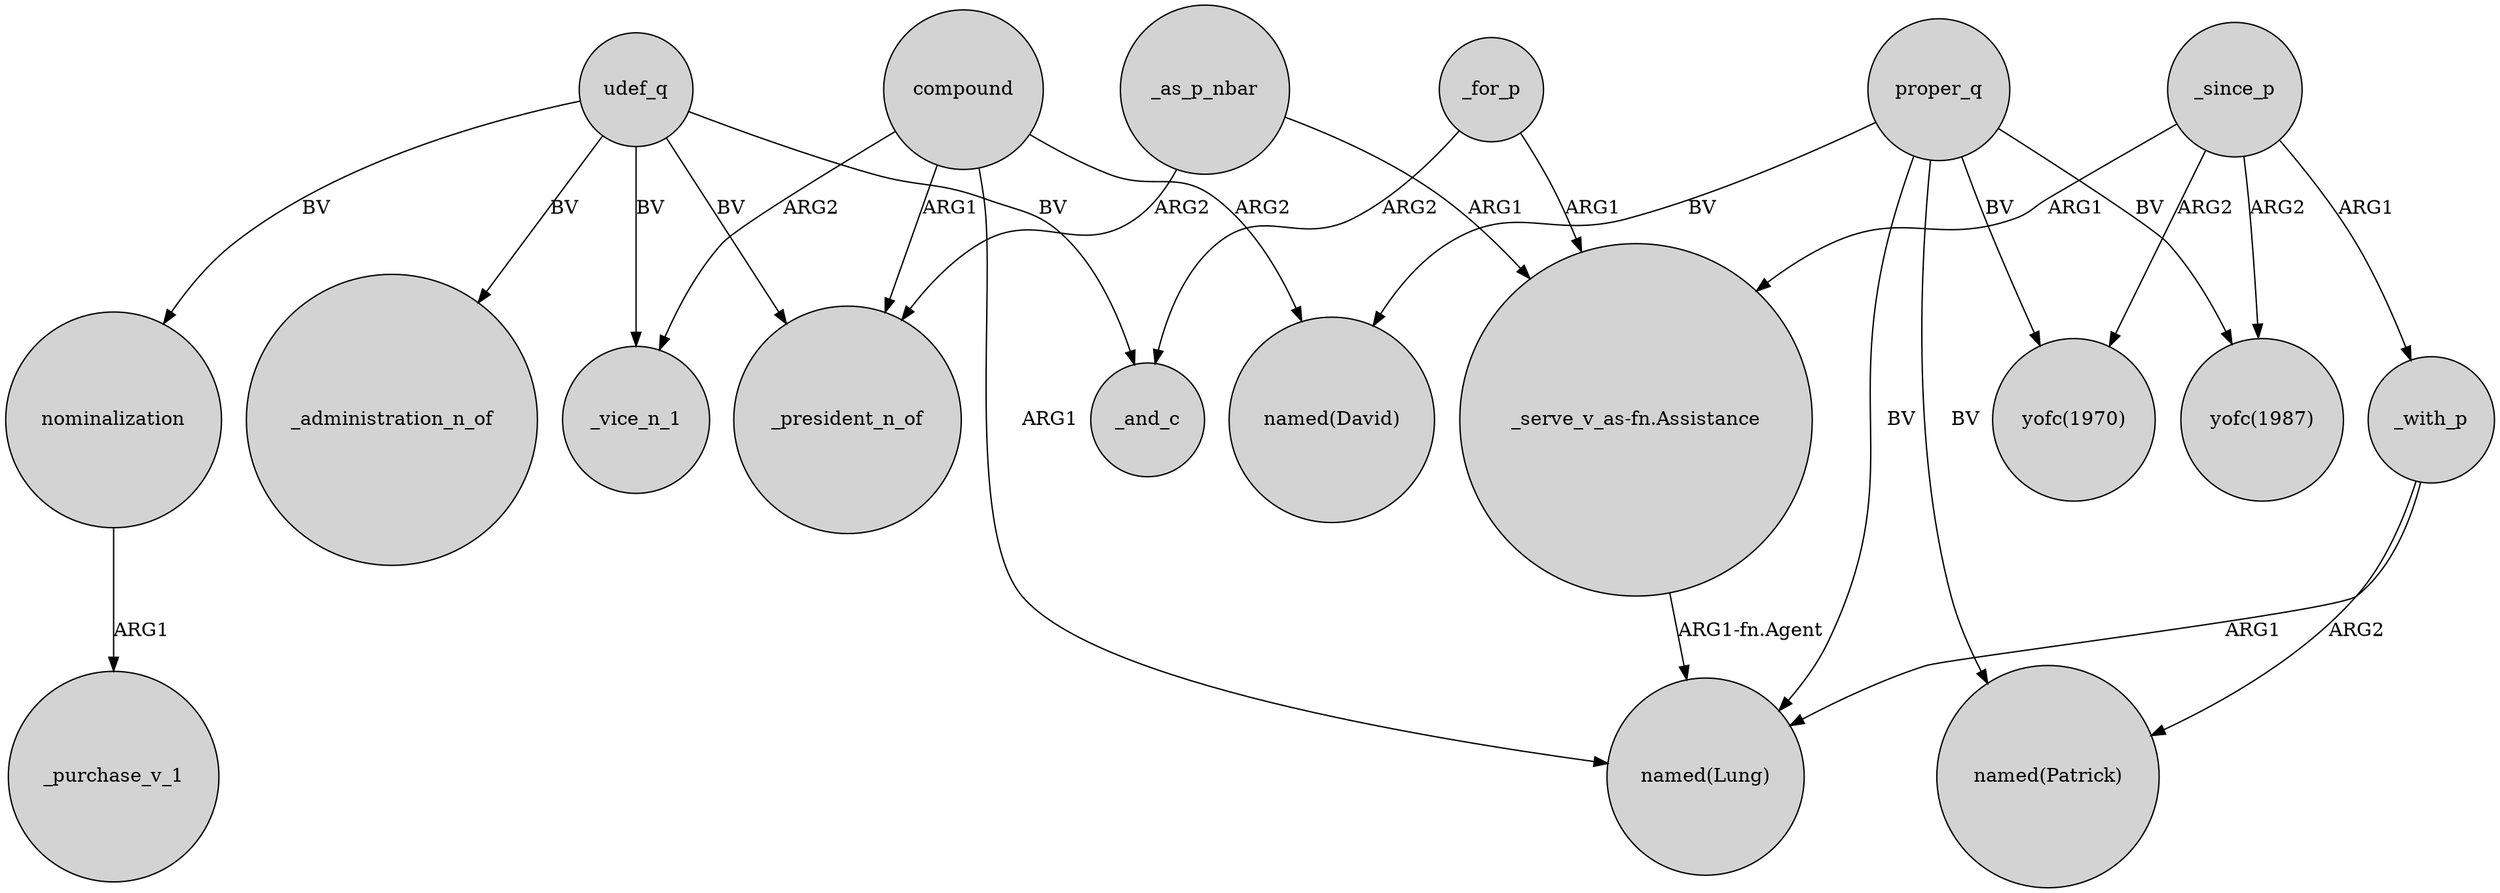 digraph {
	node [shape=circle style=filled]
	udef_q -> _administration_n_of [label=BV]
	compound -> _vice_n_1 [label=ARG2]
	_since_p -> _with_p [label=ARG1]
	"_serve_v_as-fn.Assistance" -> "named(Lung)" [label="ARG1-fn.Agent"]
	_as_p_nbar -> _president_n_of [label=ARG2]
	proper_q -> "yofc(1970)" [label=BV]
	nominalization -> _purchase_v_1 [label=ARG1]
	compound -> "named(Lung)" [label=ARG1]
	_for_p -> _and_c [label=ARG2]
	_since_p -> "_serve_v_as-fn.Assistance" [label=ARG1]
	udef_q -> _vice_n_1 [label=BV]
	_with_p -> "named(Patrick)" [label=ARG2]
	_since_p -> "yofc(1987)" [label=ARG2]
	compound -> _president_n_of [label=ARG1]
	udef_q -> _president_n_of [label=BV]
	proper_q -> "named(Patrick)" [label=BV]
	compound -> "named(David)" [label=ARG2]
	_as_p_nbar -> "_serve_v_as-fn.Assistance" [label=ARG1]
	udef_q -> nominalization [label=BV]
	proper_q -> "yofc(1987)" [label=BV]
	proper_q -> "named(Lung)" [label=BV]
	_since_p -> "yofc(1970)" [label=ARG2]
	_for_p -> "_serve_v_as-fn.Assistance" [label=ARG1]
	proper_q -> "named(David)" [label=BV]
	udef_q -> _and_c [label=BV]
	_with_p -> "named(Lung)" [label=ARG1]
}
